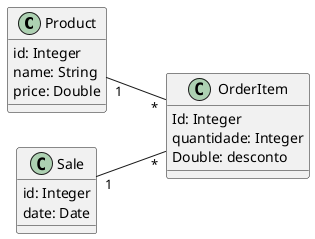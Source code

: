 @startuml
left to right direction

Product "1" -- "*" OrderItem
Sale "1" -- "*" OrderItem
Class Product {
    id: Integer
    name: String
    price: Double
}

Class Sale {
    id: Integer
    date: Date
}

class OrderItem {
    Id: Integer
    quantidade: Integer
    Double: desconto
}

@enduml